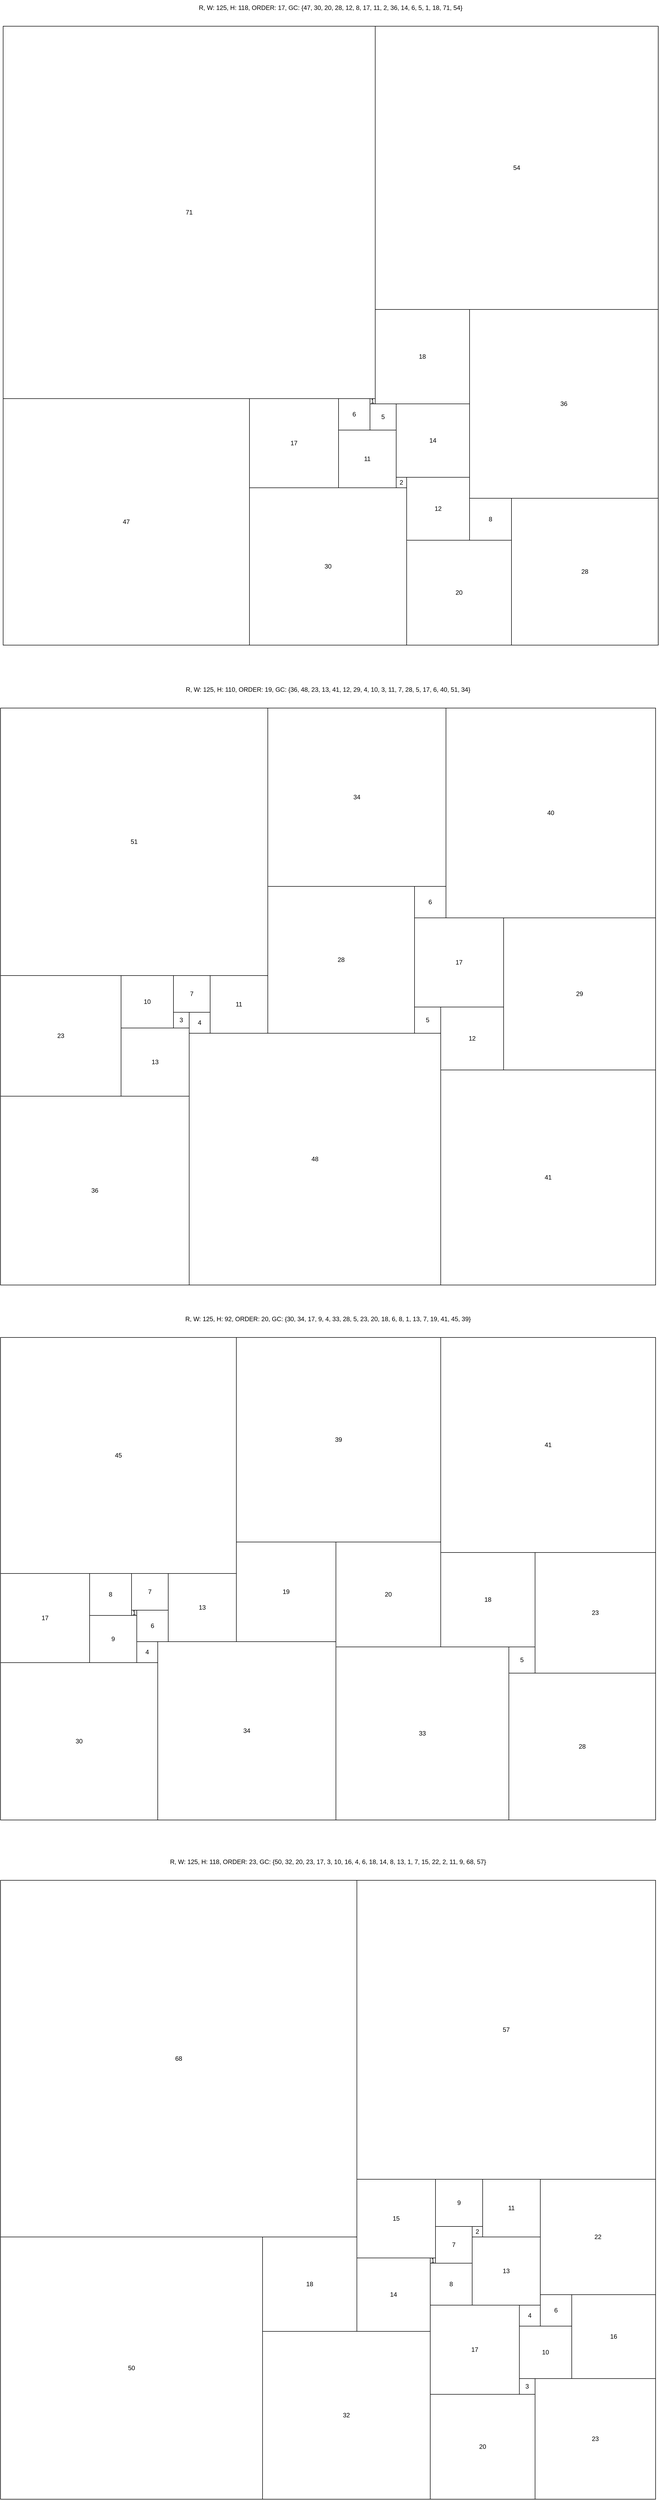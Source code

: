 <mxfile version="21.2.1" type="device">
  <diagram name="Page-1" id="H1nZVYqxkzLZFgEqRADx">
    <mxGraphModel dx="3045" dy="5350" grid="1" gridSize="10" guides="1" tooltips="1" connect="1" arrows="1" fold="1" page="1" pageScale="1" pageWidth="850" pageHeight="1100" math="0" shadow="0">
      <root>
        <mxCell id="0" />
        <mxCell id="1" parent="0" />
        <mxCell id="AsBp8XiL8Dx4Y6rQVwFH-6023" value="R, W: 125, H: 118, ORDER: 17, GC: {47, 30, 20, 28, 12, 8, 17, 11, 2, 36, 14, 6, 5, 1, 18, 71, 54} " style="text;html=1;strokeColor=none;fillColor=none;align=center;verticalAlign=middle;whiteSpace=wrap;rounded=0;flipV=1;" parent="1" vertex="1">
          <mxGeometry x="1350" width="1250" height="30" as="geometry" />
        </mxCell>
        <mxCell id="AsBp8XiL8Dx4Y6rQVwFH-11029" value="R, W: 125, H: 110, ORDER: 19, GC: {36, 48, 23, 13, 41, 12, 29, 4, 10, 3, 11, 7, 28, 5, 17, 6, 40, 51, 34} " style="text;html=1;strokeColor=none;fillColor=none;align=center;verticalAlign=middle;whiteSpace=wrap;rounded=0;flipV=1;" parent="1" vertex="1">
          <mxGeometry x="1345" y="1300" width="1250" height="30" as="geometry" />
        </mxCell>
        <mxCell id="AsBp8XiL8Dx4Y6rQVwFH-16598" value="R, W: 125, H: 92, ORDER: 20, GC: {30, 34, 17, 9, 4, 33, 28, 5, 23, 20, 18, 6, 8, 1, 13, 7, 19, 41, 45, 39} " style="text;html=1;strokeColor=none;fillColor=none;align=center;verticalAlign=middle;whiteSpace=wrap;rounded=0;flipV=1;" parent="1" vertex="1">
          <mxGeometry x="1345" y="2500" width="1250" height="30" as="geometry" />
        </mxCell>
        <mxCell id="AsBp8XiL8Dx4Y6rQVwFH-44025" value="R, W: 125, H: 118, ORDER: 23, GC: {50, 32, 20, 23, 17, 3, 10, 16, 4, 6, 18, 14, 8, 13, 1, 7, 15, 22, 2, 11, 9, 68, 57} " style="text;html=1;strokeColor=none;fillColor=none;align=center;verticalAlign=middle;whiteSpace=wrap;rounded=0;flipV=1;" parent="1" vertex="1">
          <mxGeometry x="1345" y="3535" width="1250" height="30" as="geometry" />
        </mxCell>
        <mxCell id="GIRfgMjO5W-XkjEok6Te-1" value="" style="group;flipV=1;" vertex="1" connectable="0" parent="1">
          <mxGeometry x="1350" y="50" width="1250" height="1180" as="geometry" />
        </mxCell>
        <mxCell id="761dnnyQ54j-Cl0NHfQN-6024" value="47" style="rounded=0;whiteSpace=wrap;html=1;" parent="GIRfgMjO5W-XkjEok6Te-1" vertex="1">
          <mxGeometry y="710" width="470" height="470" as="geometry" />
        </mxCell>
        <mxCell id="761dnnyQ54j-Cl0NHfQN-6025" value="30" style="rounded=0;whiteSpace=wrap;html=1;" parent="GIRfgMjO5W-XkjEok6Te-1" vertex="1">
          <mxGeometry x="470" y="880" width="300" height="300" as="geometry" />
        </mxCell>
        <mxCell id="761dnnyQ54j-Cl0NHfQN-6026" value="20" style="rounded=0;whiteSpace=wrap;html=1;" parent="GIRfgMjO5W-XkjEok6Te-1" vertex="1">
          <mxGeometry x="770" y="980" width="200" height="200" as="geometry" />
        </mxCell>
        <mxCell id="761dnnyQ54j-Cl0NHfQN-6027" value="28" style="rounded=0;whiteSpace=wrap;html=1;" parent="GIRfgMjO5W-XkjEok6Te-1" vertex="1">
          <mxGeometry x="970" y="900" width="280" height="280" as="geometry" />
        </mxCell>
        <mxCell id="761dnnyQ54j-Cl0NHfQN-6028" value="12" style="rounded=0;whiteSpace=wrap;html=1;" parent="GIRfgMjO5W-XkjEok6Te-1" vertex="1">
          <mxGeometry x="770" y="860" width="120" height="120" as="geometry" />
        </mxCell>
        <mxCell id="761dnnyQ54j-Cl0NHfQN-6029" value="8" style="rounded=0;whiteSpace=wrap;html=1;" parent="GIRfgMjO5W-XkjEok6Te-1" vertex="1">
          <mxGeometry x="890" y="900" width="80" height="80" as="geometry" />
        </mxCell>
        <mxCell id="761dnnyQ54j-Cl0NHfQN-6030" value="17" style="rounded=0;whiteSpace=wrap;html=1;" parent="GIRfgMjO5W-XkjEok6Te-1" vertex="1">
          <mxGeometry x="470" y="710" width="170" height="170" as="geometry" />
        </mxCell>
        <mxCell id="761dnnyQ54j-Cl0NHfQN-6031" value="11" style="rounded=0;whiteSpace=wrap;html=1;" parent="GIRfgMjO5W-XkjEok6Te-1" vertex="1">
          <mxGeometry x="640" y="770" width="110" height="110" as="geometry" />
        </mxCell>
        <mxCell id="761dnnyQ54j-Cl0NHfQN-6032" value="2" style="rounded=0;whiteSpace=wrap;html=1;" parent="GIRfgMjO5W-XkjEok6Te-1" vertex="1">
          <mxGeometry x="750" y="860" width="20" height="20" as="geometry" />
        </mxCell>
        <mxCell id="761dnnyQ54j-Cl0NHfQN-6033" value="36" style="rounded=0;whiteSpace=wrap;html=1;" parent="GIRfgMjO5W-XkjEok6Te-1" vertex="1">
          <mxGeometry x="890" y="540" width="360" height="360" as="geometry" />
        </mxCell>
        <mxCell id="761dnnyQ54j-Cl0NHfQN-6034" value="14" style="rounded=0;whiteSpace=wrap;html=1;" parent="GIRfgMjO5W-XkjEok6Te-1" vertex="1">
          <mxGeometry x="750" y="720" width="140" height="140" as="geometry" />
        </mxCell>
        <mxCell id="761dnnyQ54j-Cl0NHfQN-6035" value="6" style="rounded=0;whiteSpace=wrap;html=1;" parent="GIRfgMjO5W-XkjEok6Te-1" vertex="1">
          <mxGeometry x="640" y="710" width="60" height="60" as="geometry" />
        </mxCell>
        <mxCell id="761dnnyQ54j-Cl0NHfQN-6036" value="5" style="rounded=0;whiteSpace=wrap;html=1;" parent="GIRfgMjO5W-XkjEok6Te-1" vertex="1">
          <mxGeometry x="700" y="720" width="50" height="50" as="geometry" />
        </mxCell>
        <mxCell id="761dnnyQ54j-Cl0NHfQN-6037" value="1" style="rounded=0;whiteSpace=wrap;html=1;" parent="GIRfgMjO5W-XkjEok6Te-1" vertex="1">
          <mxGeometry x="700" y="710" width="10" height="10" as="geometry" />
        </mxCell>
        <mxCell id="761dnnyQ54j-Cl0NHfQN-6038" value="18" style="rounded=0;whiteSpace=wrap;html=1;" parent="GIRfgMjO5W-XkjEok6Te-1" vertex="1">
          <mxGeometry x="710" y="540" width="180" height="180" as="geometry" />
        </mxCell>
        <mxCell id="761dnnyQ54j-Cl0NHfQN-6039" value="71" style="rounded=0;whiteSpace=wrap;html=1;" parent="GIRfgMjO5W-XkjEok6Te-1" vertex="1">
          <mxGeometry width="710" height="710" as="geometry" />
        </mxCell>
        <mxCell id="761dnnyQ54j-Cl0NHfQN-6040" value="54" style="rounded=0;whiteSpace=wrap;html=1;" parent="GIRfgMjO5W-XkjEok6Te-1" vertex="1">
          <mxGeometry x="710" width="540" height="540" as="geometry" />
        </mxCell>
        <mxCell id="GIRfgMjO5W-XkjEok6Te-2" value="" style="group;flipV=1;" vertex="1" connectable="0" parent="1">
          <mxGeometry x="1345" y="1350" width="1250" height="1100" as="geometry" />
        </mxCell>
        <mxCell id="761dnnyQ54j-Cl0NHfQN-11030" value="36" style="rounded=0;whiteSpace=wrap;html=1;" parent="GIRfgMjO5W-XkjEok6Te-2" vertex="1">
          <mxGeometry y="740" width="360" height="360" as="geometry" />
        </mxCell>
        <mxCell id="761dnnyQ54j-Cl0NHfQN-11031" value="48" style="rounded=0;whiteSpace=wrap;html=1;" parent="GIRfgMjO5W-XkjEok6Te-2" vertex="1">
          <mxGeometry x="360" y="620" width="480" height="480" as="geometry" />
        </mxCell>
        <mxCell id="761dnnyQ54j-Cl0NHfQN-11032" value="23" style="rounded=0;whiteSpace=wrap;html=1;" parent="GIRfgMjO5W-XkjEok6Te-2" vertex="1">
          <mxGeometry y="510" width="230" height="230" as="geometry" />
        </mxCell>
        <mxCell id="761dnnyQ54j-Cl0NHfQN-11033" value="13" style="rounded=0;whiteSpace=wrap;html=1;" parent="GIRfgMjO5W-XkjEok6Te-2" vertex="1">
          <mxGeometry x="230" y="610" width="130" height="130" as="geometry" />
        </mxCell>
        <mxCell id="761dnnyQ54j-Cl0NHfQN-11034" value="41" style="rounded=0;whiteSpace=wrap;html=1;" parent="GIRfgMjO5W-XkjEok6Te-2" vertex="1">
          <mxGeometry x="840" y="690" width="410" height="410" as="geometry" />
        </mxCell>
        <mxCell id="761dnnyQ54j-Cl0NHfQN-11035" value="12" style="rounded=0;whiteSpace=wrap;html=1;" parent="GIRfgMjO5W-XkjEok6Te-2" vertex="1">
          <mxGeometry x="840" y="570" width="120" height="120" as="geometry" />
        </mxCell>
        <mxCell id="761dnnyQ54j-Cl0NHfQN-11036" value="29" style="rounded=0;whiteSpace=wrap;html=1;" parent="GIRfgMjO5W-XkjEok6Te-2" vertex="1">
          <mxGeometry x="960" y="400" width="290" height="290" as="geometry" />
        </mxCell>
        <mxCell id="761dnnyQ54j-Cl0NHfQN-11037" value="4" style="rounded=0;whiteSpace=wrap;html=1;" parent="GIRfgMjO5W-XkjEok6Te-2" vertex="1">
          <mxGeometry x="360" y="580" width="40" height="40" as="geometry" />
        </mxCell>
        <mxCell id="761dnnyQ54j-Cl0NHfQN-11038" value="10" style="rounded=0;whiteSpace=wrap;html=1;" parent="GIRfgMjO5W-XkjEok6Te-2" vertex="1">
          <mxGeometry x="230" y="510" width="100" height="100" as="geometry" />
        </mxCell>
        <mxCell id="761dnnyQ54j-Cl0NHfQN-11039" value="3" style="rounded=0;whiteSpace=wrap;html=1;" parent="GIRfgMjO5W-XkjEok6Te-2" vertex="1">
          <mxGeometry x="330" y="580" width="30" height="30" as="geometry" />
        </mxCell>
        <mxCell id="761dnnyQ54j-Cl0NHfQN-11040" value="11" style="rounded=0;whiteSpace=wrap;html=1;" parent="GIRfgMjO5W-XkjEok6Te-2" vertex="1">
          <mxGeometry x="400" y="510" width="110" height="110" as="geometry" />
        </mxCell>
        <mxCell id="761dnnyQ54j-Cl0NHfQN-11041" value="7" style="rounded=0;whiteSpace=wrap;html=1;" parent="GIRfgMjO5W-XkjEok6Te-2" vertex="1">
          <mxGeometry x="330" y="510" width="70" height="70" as="geometry" />
        </mxCell>
        <mxCell id="761dnnyQ54j-Cl0NHfQN-11042" value="28" style="rounded=0;whiteSpace=wrap;html=1;" parent="GIRfgMjO5W-XkjEok6Te-2" vertex="1">
          <mxGeometry x="510" y="340" width="280" height="280" as="geometry" />
        </mxCell>
        <mxCell id="761dnnyQ54j-Cl0NHfQN-11043" value="5" style="rounded=0;whiteSpace=wrap;html=1;" parent="GIRfgMjO5W-XkjEok6Te-2" vertex="1">
          <mxGeometry x="790" y="570" width="50" height="50" as="geometry" />
        </mxCell>
        <mxCell id="761dnnyQ54j-Cl0NHfQN-11044" value="17" style="rounded=0;whiteSpace=wrap;html=1;" parent="GIRfgMjO5W-XkjEok6Te-2" vertex="1">
          <mxGeometry x="790" y="400" width="170" height="170" as="geometry" />
        </mxCell>
        <mxCell id="761dnnyQ54j-Cl0NHfQN-11045" value="6" style="rounded=0;whiteSpace=wrap;html=1;" parent="GIRfgMjO5W-XkjEok6Te-2" vertex="1">
          <mxGeometry x="790" y="340" width="60" height="60" as="geometry" />
        </mxCell>
        <mxCell id="761dnnyQ54j-Cl0NHfQN-11046" value="40" style="rounded=0;whiteSpace=wrap;html=1;" parent="GIRfgMjO5W-XkjEok6Te-2" vertex="1">
          <mxGeometry x="850" width="400" height="400" as="geometry" />
        </mxCell>
        <mxCell id="761dnnyQ54j-Cl0NHfQN-11047" value="51" style="rounded=0;whiteSpace=wrap;html=1;" parent="GIRfgMjO5W-XkjEok6Te-2" vertex="1">
          <mxGeometry width="510" height="510" as="geometry" />
        </mxCell>
        <mxCell id="761dnnyQ54j-Cl0NHfQN-11048" value="34" style="rounded=0;whiteSpace=wrap;html=1;" parent="GIRfgMjO5W-XkjEok6Te-2" vertex="1">
          <mxGeometry x="510" width="340" height="340" as="geometry" />
        </mxCell>
        <mxCell id="GIRfgMjO5W-XkjEok6Te-3" value="" style="group;flipV=1;" vertex="1" connectable="0" parent="1">
          <mxGeometry x="1345" y="2550" width="1250" height="920" as="geometry" />
        </mxCell>
        <mxCell id="761dnnyQ54j-Cl0NHfQN-16599" value="30" style="rounded=0;whiteSpace=wrap;html=1;" parent="GIRfgMjO5W-XkjEok6Te-3" vertex="1">
          <mxGeometry y="620" width="300" height="300" as="geometry" />
        </mxCell>
        <mxCell id="761dnnyQ54j-Cl0NHfQN-16600" value="34" style="rounded=0;whiteSpace=wrap;html=1;" parent="GIRfgMjO5W-XkjEok6Te-3" vertex="1">
          <mxGeometry x="300" y="580" width="340" height="340" as="geometry" />
        </mxCell>
        <mxCell id="761dnnyQ54j-Cl0NHfQN-16601" value="17" style="rounded=0;whiteSpace=wrap;html=1;" parent="GIRfgMjO5W-XkjEok6Te-3" vertex="1">
          <mxGeometry y="450" width="170" height="170" as="geometry" />
        </mxCell>
        <mxCell id="761dnnyQ54j-Cl0NHfQN-16602" value="9" style="rounded=0;whiteSpace=wrap;html=1;" parent="GIRfgMjO5W-XkjEok6Te-3" vertex="1">
          <mxGeometry x="170" y="530" width="90" height="90" as="geometry" />
        </mxCell>
        <mxCell id="761dnnyQ54j-Cl0NHfQN-16603" value="4" style="rounded=0;whiteSpace=wrap;html=1;" parent="GIRfgMjO5W-XkjEok6Te-3" vertex="1">
          <mxGeometry x="260" y="580" width="40" height="40" as="geometry" />
        </mxCell>
        <mxCell id="761dnnyQ54j-Cl0NHfQN-16604" value="33" style="rounded=0;whiteSpace=wrap;html=1;flipV=1;" parent="GIRfgMjO5W-XkjEok6Te-3" vertex="1">
          <mxGeometry x="640" y="590" width="330" height="330" as="geometry" />
        </mxCell>
        <mxCell id="761dnnyQ54j-Cl0NHfQN-16605" value="28" style="rounded=0;whiteSpace=wrap;html=1;" parent="GIRfgMjO5W-XkjEok6Te-3" vertex="1">
          <mxGeometry x="970" y="640" width="280" height="280" as="geometry" />
        </mxCell>
        <mxCell id="761dnnyQ54j-Cl0NHfQN-16606" value="5" style="rounded=0;whiteSpace=wrap;html=1;flipV=1;" parent="GIRfgMjO5W-XkjEok6Te-3" vertex="1">
          <mxGeometry x="970" y="590" width="50" height="50" as="geometry" />
        </mxCell>
        <mxCell id="761dnnyQ54j-Cl0NHfQN-16607" value="23" style="rounded=0;whiteSpace=wrap;html=1;" parent="GIRfgMjO5W-XkjEok6Te-3" vertex="1">
          <mxGeometry x="1020" y="410" width="230" height="230" as="geometry" />
        </mxCell>
        <mxCell id="761dnnyQ54j-Cl0NHfQN-16608" value="20" style="rounded=0;whiteSpace=wrap;html=1;flipV=1;" parent="GIRfgMjO5W-XkjEok6Te-3" vertex="1">
          <mxGeometry x="640" y="390" width="200" height="200" as="geometry" />
        </mxCell>
        <mxCell id="761dnnyQ54j-Cl0NHfQN-16609" value="18" style="rounded=0;whiteSpace=wrap;html=1;flipV=1;" parent="GIRfgMjO5W-XkjEok6Te-3" vertex="1">
          <mxGeometry x="840" y="410" width="180" height="180" as="geometry" />
        </mxCell>
        <mxCell id="761dnnyQ54j-Cl0NHfQN-16610" value="6" style="rounded=0;whiteSpace=wrap;html=1;" parent="GIRfgMjO5W-XkjEok6Te-3" vertex="1">
          <mxGeometry x="260" y="520" width="60" height="60" as="geometry" />
        </mxCell>
        <mxCell id="761dnnyQ54j-Cl0NHfQN-16611" value="8" style="rounded=0;whiteSpace=wrap;html=1;" parent="GIRfgMjO5W-XkjEok6Te-3" vertex="1">
          <mxGeometry x="170" y="450" width="80" height="80" as="geometry" />
        </mxCell>
        <mxCell id="761dnnyQ54j-Cl0NHfQN-16612" value="1" style="rounded=0;whiteSpace=wrap;html=1;" parent="GIRfgMjO5W-XkjEok6Te-3" vertex="1">
          <mxGeometry x="250" y="520" width="10" height="10" as="geometry" />
        </mxCell>
        <mxCell id="761dnnyQ54j-Cl0NHfQN-16613" value="13" style="rounded=0;whiteSpace=wrap;html=1;" parent="GIRfgMjO5W-XkjEok6Te-3" vertex="1">
          <mxGeometry x="320" y="450" width="130" height="130" as="geometry" />
        </mxCell>
        <mxCell id="761dnnyQ54j-Cl0NHfQN-16614" value="7" style="rounded=0;whiteSpace=wrap;html=1;" parent="GIRfgMjO5W-XkjEok6Te-3" vertex="1">
          <mxGeometry x="250" y="450" width="70" height="70" as="geometry" />
        </mxCell>
        <mxCell id="761dnnyQ54j-Cl0NHfQN-16615" value="19" style="rounded=0;whiteSpace=wrap;html=1;flipV=1;" parent="GIRfgMjO5W-XkjEok6Te-3" vertex="1">
          <mxGeometry x="450" y="390" width="190" height="190" as="geometry" />
        </mxCell>
        <mxCell id="761dnnyQ54j-Cl0NHfQN-16616" value="41" style="rounded=0;whiteSpace=wrap;html=1;" parent="GIRfgMjO5W-XkjEok6Te-3" vertex="1">
          <mxGeometry x="840" width="410" height="410" as="geometry" />
        </mxCell>
        <mxCell id="761dnnyQ54j-Cl0NHfQN-16617" value="45" style="rounded=0;whiteSpace=wrap;html=1;" parent="GIRfgMjO5W-XkjEok6Te-3" vertex="1">
          <mxGeometry width="450" height="450" as="geometry" />
        </mxCell>
        <mxCell id="761dnnyQ54j-Cl0NHfQN-16618" value="39" style="rounded=0;whiteSpace=wrap;html=1;flipV=1;" parent="GIRfgMjO5W-XkjEok6Te-3" vertex="1">
          <mxGeometry x="450" width="390" height="390" as="geometry" />
        </mxCell>
        <mxCell id="GIRfgMjO5W-XkjEok6Te-4" value="" style="group;flipV=1;" vertex="1" connectable="0" parent="1">
          <mxGeometry x="1345" y="3585" width="1250" height="1180" as="geometry" />
        </mxCell>
        <mxCell id="761dnnyQ54j-Cl0NHfQN-44026" value="50" style="rounded=0;whiteSpace=wrap;html=1;" parent="GIRfgMjO5W-XkjEok6Te-4" vertex="1">
          <mxGeometry y="680" width="500" height="500" as="geometry" />
        </mxCell>
        <mxCell id="761dnnyQ54j-Cl0NHfQN-44027" value="32" style="rounded=0;whiteSpace=wrap;html=1;flipV=1;" parent="GIRfgMjO5W-XkjEok6Te-4" vertex="1">
          <mxGeometry x="500" y="860" width="320" height="320" as="geometry" />
        </mxCell>
        <mxCell id="761dnnyQ54j-Cl0NHfQN-44028" value="20" style="rounded=0;whiteSpace=wrap;html=1;flipV=1;" parent="GIRfgMjO5W-XkjEok6Te-4" vertex="1">
          <mxGeometry x="820" y="980" width="200" height="200" as="geometry" />
        </mxCell>
        <mxCell id="761dnnyQ54j-Cl0NHfQN-44029" value="23" style="rounded=0;whiteSpace=wrap;html=1;" parent="GIRfgMjO5W-XkjEok6Te-4" vertex="1">
          <mxGeometry x="1020" y="950" width="230" height="230" as="geometry" />
        </mxCell>
        <mxCell id="761dnnyQ54j-Cl0NHfQN-44030" value="17" style="rounded=0;whiteSpace=wrap;html=1;flipV=1;" parent="GIRfgMjO5W-XkjEok6Te-4" vertex="1">
          <mxGeometry x="820" y="810" width="170" height="170" as="geometry" />
        </mxCell>
        <mxCell id="761dnnyQ54j-Cl0NHfQN-44031" value="3" style="rounded=0;whiteSpace=wrap;html=1;flipV=1;" parent="GIRfgMjO5W-XkjEok6Te-4" vertex="1">
          <mxGeometry x="990" y="950" width="30" height="30" as="geometry" />
        </mxCell>
        <mxCell id="761dnnyQ54j-Cl0NHfQN-44032" value="10" style="rounded=0;whiteSpace=wrap;html=1;flipV=1;" parent="GIRfgMjO5W-XkjEok6Te-4" vertex="1">
          <mxGeometry x="990" y="850" width="100" height="100" as="geometry" />
        </mxCell>
        <mxCell id="761dnnyQ54j-Cl0NHfQN-44033" value="16" style="rounded=0;whiteSpace=wrap;html=1;" parent="GIRfgMjO5W-XkjEok6Te-4" vertex="1">
          <mxGeometry x="1090" y="790" width="160" height="160" as="geometry" />
        </mxCell>
        <mxCell id="761dnnyQ54j-Cl0NHfQN-44034" value="4" style="rounded=0;whiteSpace=wrap;html=1;flipV=1;" parent="GIRfgMjO5W-XkjEok6Te-4" vertex="1">
          <mxGeometry x="990" y="810" width="40" height="40" as="geometry" />
        </mxCell>
        <mxCell id="761dnnyQ54j-Cl0NHfQN-44035" value="6" style="rounded=0;whiteSpace=wrap;html=1;flipV=1;" parent="GIRfgMjO5W-XkjEok6Te-4" vertex="1">
          <mxGeometry x="1030" y="790" width="60" height="60" as="geometry" />
        </mxCell>
        <mxCell id="761dnnyQ54j-Cl0NHfQN-44036" value="18" style="rounded=0;whiteSpace=wrap;html=1;flipV=1;" parent="GIRfgMjO5W-XkjEok6Te-4" vertex="1">
          <mxGeometry x="500" y="680" width="180" height="180" as="geometry" />
        </mxCell>
        <mxCell id="761dnnyQ54j-Cl0NHfQN-44037" value="14" style="rounded=0;whiteSpace=wrap;html=1;flipV=1;" parent="GIRfgMjO5W-XkjEok6Te-4" vertex="1">
          <mxGeometry x="680" y="720" width="140" height="140" as="geometry" />
        </mxCell>
        <mxCell id="761dnnyQ54j-Cl0NHfQN-44038" value="8" style="rounded=0;whiteSpace=wrap;html=1;flipV=1;" parent="GIRfgMjO5W-XkjEok6Te-4" vertex="1">
          <mxGeometry x="820" y="730" width="80" height="80" as="geometry" />
        </mxCell>
        <mxCell id="761dnnyQ54j-Cl0NHfQN-44039" value="13" style="rounded=0;whiteSpace=wrap;html=1;flipV=1;" parent="GIRfgMjO5W-XkjEok6Te-4" vertex="1">
          <mxGeometry x="900" y="680" width="130" height="130" as="geometry" />
        </mxCell>
        <mxCell id="761dnnyQ54j-Cl0NHfQN-44040" value="1" style="rounded=0;whiteSpace=wrap;html=1;flipV=1;" parent="GIRfgMjO5W-XkjEok6Te-4" vertex="1">
          <mxGeometry x="820" y="720" width="10" height="10" as="geometry" />
        </mxCell>
        <mxCell id="761dnnyQ54j-Cl0NHfQN-44041" value="7" style="rounded=0;whiteSpace=wrap;html=1;flipV=1;" parent="GIRfgMjO5W-XkjEok6Te-4" vertex="1">
          <mxGeometry x="830" y="660" width="70" height="70" as="geometry" />
        </mxCell>
        <mxCell id="761dnnyQ54j-Cl0NHfQN-44042" value="15" style="rounded=0;whiteSpace=wrap;html=1;flipV=1;" parent="GIRfgMjO5W-XkjEok6Te-4" vertex="1">
          <mxGeometry x="680" y="570" width="150" height="150" as="geometry" />
        </mxCell>
        <mxCell id="761dnnyQ54j-Cl0NHfQN-44043" value="22" style="rounded=0;whiteSpace=wrap;html=1;" parent="GIRfgMjO5W-XkjEok6Te-4" vertex="1">
          <mxGeometry x="1030" y="570" width="220" height="220" as="geometry" />
        </mxCell>
        <mxCell id="761dnnyQ54j-Cl0NHfQN-44044" value="2" style="rounded=0;whiteSpace=wrap;html=1;flipV=1;" parent="GIRfgMjO5W-XkjEok6Te-4" vertex="1">
          <mxGeometry x="900" y="660" width="20" height="20" as="geometry" />
        </mxCell>
        <mxCell id="761dnnyQ54j-Cl0NHfQN-44045" value="11" style="rounded=0;whiteSpace=wrap;html=1;flipV=1;" parent="GIRfgMjO5W-XkjEok6Te-4" vertex="1">
          <mxGeometry x="920" y="570" width="110" height="110" as="geometry" />
        </mxCell>
        <mxCell id="761dnnyQ54j-Cl0NHfQN-44046" value="9" style="rounded=0;whiteSpace=wrap;html=1;flipV=1;" parent="GIRfgMjO5W-XkjEok6Te-4" vertex="1">
          <mxGeometry x="830" y="570" width="90" height="90" as="geometry" />
        </mxCell>
        <mxCell id="761dnnyQ54j-Cl0NHfQN-44047" value="68" style="rounded=0;whiteSpace=wrap;html=1;" parent="GIRfgMjO5W-XkjEok6Te-4" vertex="1">
          <mxGeometry width="680" height="680" as="geometry" />
        </mxCell>
        <mxCell id="761dnnyQ54j-Cl0NHfQN-44048" value="57" style="rounded=0;whiteSpace=wrap;html=1;" parent="GIRfgMjO5W-XkjEok6Te-4" vertex="1">
          <mxGeometry x="680" width="570" height="570" as="geometry" />
        </mxCell>
      </root>
    </mxGraphModel>
  </diagram>
</mxfile>
